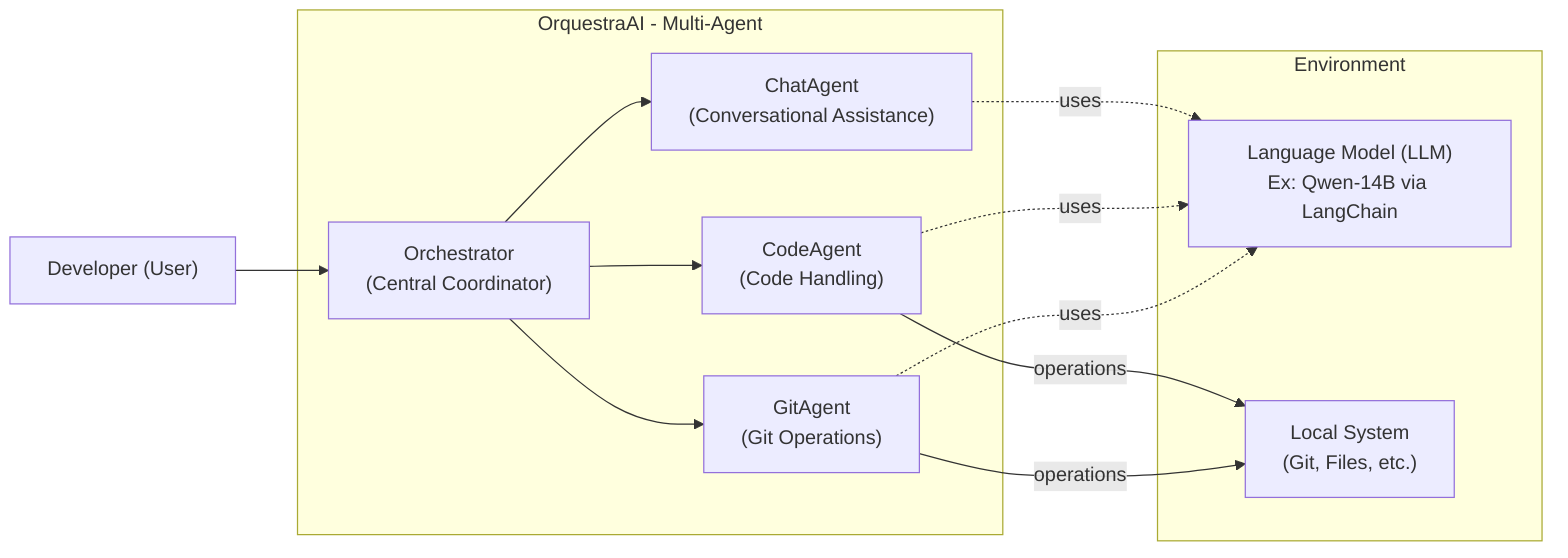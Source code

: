 flowchart LR;
    subgraph OrquestraAI [OrquestraAI - Multi-Agent]
        direction TB;
        Orchestrator["Orchestrator<br/>(Central Coordinator)"];
        GitAgent["GitAgent<br/>(Git Operations)"];
        CodeAgent["CodeAgent<br/>(Code Handling)"];
        ChatAgent["ChatAgent<br/>(Conversational Assistance)"];
        Orchestrator --> GitAgent;
        Orchestrator --> CodeAgent;
        Orchestrator --> ChatAgent;
    end;
    User["Developer (User)"] --> Orchestrator;
    subgraph Environment
        direction TB;
        LLM["Language Model (LLM)<br/>Ex: Qwen-14B via LangChain"];
        System["Local System<br/>(Git, Files, etc.)"];
    end;
    GitAgent -. uses .-> LLM;
    CodeAgent -. uses .-> LLM;
    ChatAgent -. uses .-> LLM;
    GitAgent -->|operations| System;
    CodeAgent -->|operations| System;